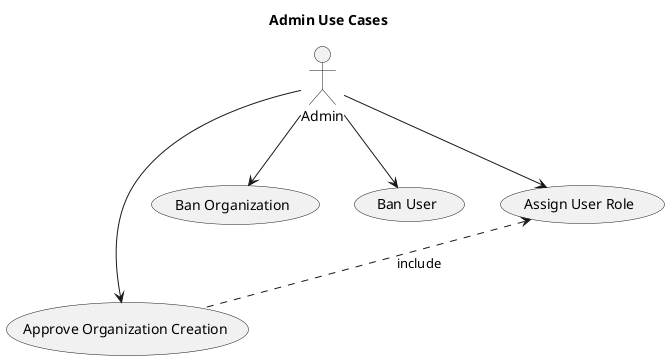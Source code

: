 @startuml

title Admin Use Cases

:Admin:

Admin --> (Approve Organization Creation)
Admin --> (Ban Organization)
Admin --> (Ban User)

(Assign User Role) <.. (Approve Organization Creation) :include

Admin --> (Assign User Role)

@enduml
